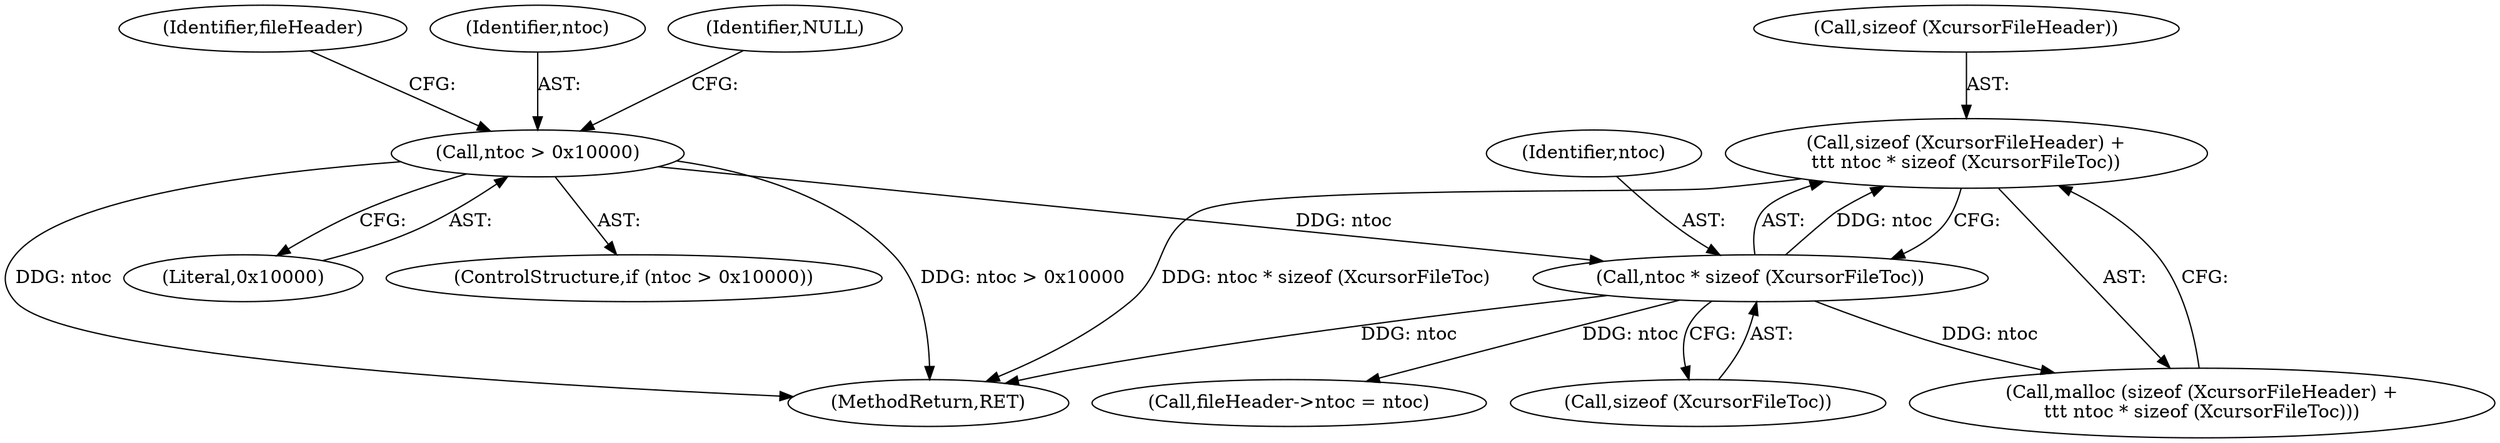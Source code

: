 digraph "0_xcursor_4794b5dd34688158fb51a2943032569d3780c4b8@API" {
"1000347" [label="(Call,sizeof (XcursorFileHeader) +\n\t\t\t ntoc * sizeof (XcursorFileToc))"];
"1000350" [label="(Call,ntoc * sizeof (XcursorFileToc))"];
"1000339" [label="(Call,ntoc > 0x10000)"];
"1000347" [label="(Call,sizeof (XcursorFileHeader) +\n\t\t\t ntoc * sizeof (XcursorFileToc))"];
"1000346" [label="(Call,malloc (sizeof (XcursorFileHeader) +\n\t\t\t ntoc * sizeof (XcursorFileToc)))"];
"1000341" [label="(Literal,0x10000)"];
"1000350" [label="(Call,ntoc * sizeof (XcursorFileToc))"];
"1000343" [label="(Identifier,NULL)"];
"1000345" [label="(Identifier,fileHeader)"];
"1000374" [label="(Call,fileHeader->ntoc = ntoc)"];
"1000339" [label="(Call,ntoc > 0x10000)"];
"1000348" [label="(Call,sizeof (XcursorFileHeader))"];
"1000338" [label="(ControlStructure,if (ntoc > 0x10000))"];
"1000340" [label="(Identifier,ntoc)"];
"1000351" [label="(Identifier,ntoc)"];
"1001171" [label="(MethodReturn,RET)"];
"1000352" [label="(Call,sizeof (XcursorFileToc))"];
"1000347" -> "1000346"  [label="AST: "];
"1000347" -> "1000350"  [label="CFG: "];
"1000348" -> "1000347"  [label="AST: "];
"1000350" -> "1000347"  [label="AST: "];
"1000346" -> "1000347"  [label="CFG: "];
"1000347" -> "1001171"  [label="DDG: ntoc * sizeof (XcursorFileToc)"];
"1000350" -> "1000347"  [label="DDG: ntoc"];
"1000350" -> "1000352"  [label="CFG: "];
"1000351" -> "1000350"  [label="AST: "];
"1000352" -> "1000350"  [label="AST: "];
"1000350" -> "1001171"  [label="DDG: ntoc"];
"1000350" -> "1000346"  [label="DDG: ntoc"];
"1000339" -> "1000350"  [label="DDG: ntoc"];
"1000350" -> "1000374"  [label="DDG: ntoc"];
"1000339" -> "1000338"  [label="AST: "];
"1000339" -> "1000341"  [label="CFG: "];
"1000340" -> "1000339"  [label="AST: "];
"1000341" -> "1000339"  [label="AST: "];
"1000343" -> "1000339"  [label="CFG: "];
"1000345" -> "1000339"  [label="CFG: "];
"1000339" -> "1001171"  [label="DDG: ntoc > 0x10000"];
"1000339" -> "1001171"  [label="DDG: ntoc"];
}
